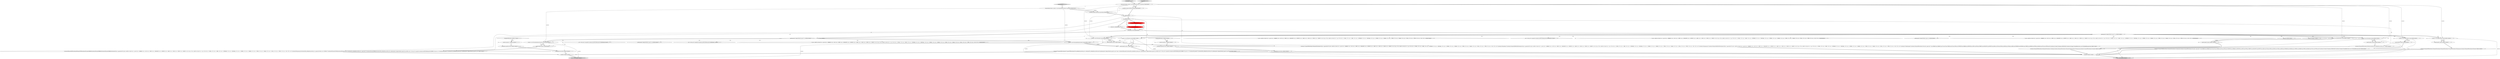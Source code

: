 digraph {
8 [style = filled, label = "RecognitionException re@@@192@@@['1', '1', '0']", fillcolor = white, shape = diamond image = "AAA0AAABBB1BBB"];
39 [style = filled, label = "rstatement['0', '1', '0']", fillcolor = lightgray, shape = diamond image = "AAA0AAABBB2BBB"];
51 [style = filled, label = "enterOuterAlt(_localctx,2)@@@69@@@['0', '0', '1']", fillcolor = white, shape = ellipse image = "AAA0AAABBB3BBB"];
9 [style = filled, label = "enterOuterAlt(_localctx,5)@@@144@@@['1', '1', '0']", fillcolor = white, shape = ellipse image = "AAA0AAABBB1BBB"];
30 [style = filled, label = "_localctx.exception = re@@@193@@@['1', '1', '0']", fillcolor = white, shape = ellipse image = "AAA0AAABBB1BBB"];
50 [style = filled, label = "_alt != 2 && _alt != org.antlr.v4.runtime.atn.ATN.INVALID_ALT_NUMBER@@@40@@@['0', '0', '1']", fillcolor = white, shape = diamond image = "AAA0AAABBB3BBB"];
57 [style = filled, label = "getInterpreter().adaptivePredict(_input,33,_ctx)@@@43@@@['0', '0', '1']", fillcolor = white, shape = diamond image = "AAA0AAABBB3BBB"];
13 [style = filled, label = "(((_la) & ~0x3f) == 0 && ((1L << _la) & ((1L << LBRACE) | (1L << LP) | (1L << NEW) | (1L << BOOLNOT) | (1L << BWNOT) | (1L << ADD) | (1L << SUB) | (1L << INCR) | (1L << DECR))) != 0) || ((((_la - 72)) & ~0x3f) == 0 && ((1L << (_la - 72)) & ((1L << (OCTAL - 72)) | (1L << (HEX - 72)) | (1L << (INTEGER - 72)) | (1L << (DECIMAL - 72)) | (1L << (STRING - 72)) | (1L << (REGEX - 72)) | (1L << (TRUE - 72)) | (1L << (FALSE - 72)) | (1L << (NULL - 72)) | (1L << (TYPE - 72)) | (1L << (ID - 72)))) != 0)@@@78@@@['1', '1', '0']", fillcolor = white, shape = diamond image = "AAA0AAABBB1BBB"];
31 [style = filled, label = "_errHandler.reportError(this,re)@@@194@@@['1', '1', '0']", fillcolor = white, shape = ellipse image = "AAA0AAABBB1BBB"];
33 [style = filled, label = "_alt != 2 && _alt != org.antlr.v4.runtime.atn.ATN.INVALID_ALT_NUMBER@@@187@@@['1', '1', '0']", fillcolor = white, shape = diamond image = "AAA0AAABBB1BBB"];
10 [style = filled, label = "getInterpreter().adaptivePredict(_input,12,_ctx)@@@10@@@['1', '1', '0']", fillcolor = white, shape = diamond image = "AAA0AAABBB1BBB"];
53 [style = filled, label = "_errHandler.reportError(this,re)@@@129@@@['0', '0', '1']", fillcolor = white, shape = ellipse image = "AAA0AAABBB3BBB"];
6 [style = filled, label = "enterOuterAlt(_localctx,1)@@@12@@@['1', '1', '1']", fillcolor = white, shape = ellipse image = "AAA0AAABBB1BBB"];
44 [style = filled, label = "RecognitionException re@@@127@@@['0', '0', '1']", fillcolor = white, shape = diamond image = "AAA0AAABBB3BBB"];
54 [style = filled, label = "_alt != 2 && _alt != org.antlr.v4.runtime.atn.ATN.INVALID_ALT_NUMBER@@@110@@@['0', '0', '1']", fillcolor = white, shape = diamond image = "AAA0AAABBB3BBB"];
34 [style = filled, label = "{setState(162)match(TRY)setState(163)block()setState(165)_errHandler.sync(this)_alt = 1}@@@164@@@['1', '1', '0']", fillcolor = white, shape = ellipse image = "AAA0AAABBB1BBB"];
15 [style = filled, label = "rstatement['1', '0', '0']", fillcolor = lightgray, shape = diamond image = "AAA0AAABBB1BBB"];
21 [style = filled, label = "_localctx = new EachContext(_localctx)@@@122@@@['1', '1', '0']", fillcolor = white, shape = ellipse image = "AAA0AAABBB1BBB"];
46 [style = filled, label = "getInterpreter().adaptivePredict(_input,37,_ctx)@@@10@@@['0', '0', '1']", fillcolor = white, shape = diamond image = "AAA0AAABBB3BBB"];
45 [style = filled, label = "{exitRule()}@@@132@@@['0', '0', '1']", fillcolor = white, shape = ellipse image = "AAA0AAABBB3BBB"];
26 [style = filled, label = "(((_la) & ~0x3f) == 0 && ((1L << _la) & ((1L << LBRACE) | (1L << LP) | (1L << NEW) | (1L << BOOLNOT) | (1L << BWNOT) | (1L << ADD) | (1L << SUB) | (1L << INCR) | (1L << DECR))) != 0) || ((((_la - 72)) & ~0x3f) == 0 && ((1L << (_la - 72)) & ((1L << (OCTAL - 72)) | (1L << (HEX - 72)) | (1L << (INTEGER - 72)) | (1L << (DECIMAL - 72)) | (1L << (STRING - 72)) | (1L << (REGEX - 72)) | (1L << (TRUE - 72)) | (1L << (FALSE - 72)) | (1L << (NULL - 72)) | (1L << (TYPE - 72)) | (1L << (ID - 72)))) != 0)@@@88@@@['1', '1', '0']", fillcolor = white, shape = diamond image = "AAA0AAABBB1BBB"];
14 [style = filled, label = "getInterpreter().adaptivePredict(_input,5,_ctx)@@@26@@@['1', '1', '0']", fillcolor = white, shape = diamond image = "AAA0AAABBB1BBB"];
42 [style = filled, label = "(((_la) & ~0x3f) == 0 && ((1L << _la) & ((1L << LBRACE) | (1L << LP) | (1L << NEW) | (1L << BOOLNOT) | (1L << BWNOT) | (1L << ADD) | (1L << SUB) | (1L << INCR) | (1L << DECR))) != 0) || ((((_la - 72)) & ~0x3f) == 0 && ((1L << (_la - 72)) & ((1L << (OCTAL - 72)) | (1L << (HEX - 72)) | (1L << (INTEGER - 72)) | (1L << (DECIMAL - 72)) | (1L << (STRING - 72)) | (1L << (REGEX - 72)) | (1L << (TRUE - 72)) | (1L << (FALSE - 72)) | (1L << (NULL - 72)) | (1L << (TYPE - 72)) | (1L << (ID - 72)))) != 0)@@@83@@@['0', '0', '1']", fillcolor = white, shape = diamond image = "AAA0AAABBB3BBB"];
19 [style = filled, label = "return _localctx@@@200@@@['1', '1', '0']", fillcolor = lightgray, shape = ellipse image = "AAA0AAABBB1BBB"];
23 [style = filled, label = "_localctx = new ForContext(_localctx)@@@69@@@['1', '1', '0']", fillcolor = white, shape = ellipse image = "AAA0AAABBB1BBB"];
52 [style = filled, label = "_localctx = new NewinitializedarrayContext(_localctx)@@@68@@@['0', '0', '1']", fillcolor = white, shape = ellipse image = "AAA0AAABBB3BBB"];
32 [style = filled, label = "_localctx = new TryContext(_localctx)@@@162@@@['1', '1', '0']", fillcolor = white, shape = ellipse image = "AAA0AAABBB1BBB"];
37 [style = filled, label = "int _alt@@@7@@@['1', '1', '1']", fillcolor = white, shape = ellipse image = "AAA0AAABBB1BBB"];
20 [style = filled, label = "_errHandler.recover(this,re)@@@195@@@['1', '1', '0']", fillcolor = white, shape = ellipse image = "AAA0AAABBB1BBB"];
22 [style = filled, label = "(((_la) & ~0x3f) == 0 && ((1L << _la) & ((1L << LBRACE) | (1L << LP) | (1L << NEW) | (1L << BOOLNOT) | (1L << BWNOT) | (1L << ADD) | (1L << SUB) | (1L << INCR) | (1L << DECR))) != 0) || ((((_la - 72)) & ~0x3f) == 0 && ((1L << (_la - 72)) & ((1L << (OCTAL - 72)) | (1L << (HEX - 72)) | (1L << (INTEGER - 72)) | (1L << (DECIMAL - 72)) | (1L << (STRING - 72)) | (1L << (REGEX - 72)) | (1L << (TRUE - 72)) | (1L << (FALSE - 72)) | (1L << (NULL - 72)) | (1L << (TYPE - 72)) | (1L << (ID - 72)))) != 0)@@@98@@@['1', '1', '0']", fillcolor = white, shape = diamond image = "AAA0AAABBB1BBB"];
43 [style = filled, label = "_errHandler.recover(this,re)@@@130@@@['0', '0', '1']", fillcolor = white, shape = ellipse image = "AAA0AAABBB3BBB"];
1 [style = filled, label = "_localctx = new IfContext(_localctx)@@@11@@@['1', '1', '0']", fillcolor = white, shape = ellipse image = "AAA0AAABBB1BBB"];
27 [style = filled, label = "enterOuterAlt(_localctx,2)@@@43@@@['1', '1', '0']", fillcolor = white, shape = ellipse image = "AAA0AAABBB1BBB"];
35 [style = filled, label = "enterOuterAlt(_localctx,4)@@@123@@@['1', '1', '0']", fillcolor = white, shape = ellipse image = "AAA0AAABBB1BBB"];
5 [style = filled, label = "{setState(370)match(NEW)setState(371)match(TYPE)setState(376)_errHandler.sync(this)_alt = 1setState(387)_errHandler.sync(this)switch (getInterpreter().adaptivePredict(_input,33,_ctx)) {case 1:{setState(380)postdot()setState(384)_errHandler.sync(this)_alt = getInterpreter().adaptivePredict(_input,32,_ctx)while (_alt != 2 && _alt != org.antlr.v4.runtime.atn.ATN.INVALID_ALT_NUMBER) {if (_alt == 1) {{{setState(381)postfix()}}}setState(386)_errHandler.sync(this)_alt = getInterpreter().adaptivePredict(_input,32,_ctx)}}break}@@@13@@@['1', '1', '1']", fillcolor = white, shape = ellipse image = "AAA0AAABBB1BBB"];
58 [style = filled, label = "arrayinitializer['0', '0', '1']", fillcolor = lightgray, shape = diamond image = "AAA0AAABBB3BBB"];
2 [style = filled, label = "enterOuterAlt(_localctx,6)@@@163@@@['1', '1', '0']", fillcolor = white, shape = ellipse image = "AAA0AAABBB1BBB"];
3 [style = filled, label = "enterRule(_localctx,8,RULE_rstatement)@@@4@@@['1', '1', '0']", fillcolor = white, shape = ellipse image = "AAA0AAABBB1BBB"];
47 [style = filled, label = "_localctx.exception = re@@@128@@@['0', '0', '1']", fillcolor = white, shape = ellipse image = "AAA0AAABBB3BBB"];
36 [style = filled, label = "RstatementContext _localctx = new RstatementContext(_ctx,getState())@@@3@@@['1', '1', '0']", fillcolor = white, shape = ellipse image = "AAA0AAABBB1BBB"];
24 [style = filled, label = "_errHandler.sync(this)@@@9@@@['1', '1', '1']", fillcolor = white, shape = ellipse image = "AAA0AAABBB1BBB"];
40 [style = filled, label = "setState(169)@@@8@@@['0', '1', '0']", fillcolor = red, shape = ellipse image = "AAA1AAABBB2BBB"];
28 [style = filled, label = "_localctx = new WhileContext(_localctx)@@@42@@@['1', '1', '0']", fillcolor = white, shape = ellipse image = "AAA0AAABBB1BBB"];
12 [style = filled, label = "enterOuterAlt(_localctx,3)@@@70@@@['1', '1', '0']", fillcolor = white, shape = ellipse image = "AAA0AAABBB1BBB"];
4 [style = filled, label = "{setState(127)match(FOR)setState(128)match(LP)setState(130)_la = _input.LA(1)if ((((_la) & ~0x3f) == 0 && ((1L << _la) & ((1L << LBRACE) | (1L << LP) | (1L << NEW) | (1L << BOOLNOT) | (1L << BWNOT) | (1L << ADD) | (1L << SUB) | (1L << INCR) | (1L << DECR))) != 0) || ((((_la - 72)) & ~0x3f) == 0 && ((1L << (_la - 72)) & ((1L << (OCTAL - 72)) | (1L << (HEX - 72)) | (1L << (INTEGER - 72)) | (1L << (DECIMAL - 72)) | (1L << (STRING - 72)) | (1L << (REGEX - 72)) | (1L << (TRUE - 72)) | (1L << (FALSE - 72)) | (1L << (NULL - 72)) | (1L << (TYPE - 72)) | (1L << (ID - 72)))) != 0)) {{setState(129)initializer()}}setState(132)match(SEMICOLON)setState(134)_la = _input.LA(1)if ((((_la) & ~0x3f) == 0 && ((1L << _la) & ((1L << LBRACE) | (1L << LP) | (1L << NEW) | (1L << BOOLNOT) | (1L << BWNOT) | (1L << ADD) | (1L << SUB) | (1L << INCR) | (1L << DECR))) != 0) || ((((_la - 72)) & ~0x3f) == 0 && ((1L << (_la - 72)) & ((1L << (OCTAL - 72)) | (1L << (HEX - 72)) | (1L << (INTEGER - 72)) | (1L << (DECIMAL - 72)) | (1L << (STRING - 72)) | (1L << (REGEX - 72)) | (1L << (TRUE - 72)) | (1L << (FALSE - 72)) | (1L << (NULL - 72)) | (1L << (TYPE - 72)) | (1L << (ID - 72)))) != 0)) {{setState(133)expression()}}setState(136)match(SEMICOLON)setState(138)_la = _input.LA(1)if ((((_la) & ~0x3f) == 0 && ((1L << _la) & ((1L << LBRACE) | (1L << LP) | (1L << NEW) | (1L << BOOLNOT) | (1L << BWNOT) | (1L << ADD) | (1L << SUB) | (1L << INCR) | (1L << DECR))) != 0) || ((((_la - 72)) & ~0x3f) == 0 && ((1L << (_la - 72)) & ((1L << (OCTAL - 72)) | (1L << (HEX - 72)) | (1L << (INTEGER - 72)) | (1L << (DECIMAL - 72)) | (1L << (STRING - 72)) | (1L << (REGEX - 72)) | (1L << (TRUE - 72)) | (1L << (FALSE - 72)) | (1L << (NULL - 72)) | (1L << (TYPE - 72)) | (1L << (ID - 72)))) != 0)) {{setState(137)afterthought()}}setState(140)match(RP)setState(143)switch (_input.LA(1)) {case LBRACK:case LBRACE:case LP:case IF:case WHILE:case DO:case FOR:case CONTINUE:case BREAK:case RETURN:case NEW:case TRY:case THROW:case BOOLNOT:case BWNOT:case ADD:case SUB:case INCR:case DECR:case OCTAL:case HEX:case INTEGER:case DECIMAL:case STRING:case REGEX:case TRUE:case FALSE:case NULL:case TYPE:case ID:{setState(141)trailer()}breakcase SEMICOLON:{setState(142)empty()}breakdefault:throw new NoViableAltException(this)}@@@71@@@['1', '1', '0']", fillcolor = white, shape = ellipse image = "AAA0AAABBB1BBB"];
11 [style = filled, label = "_input.LA(1)@@@54@@@['1', '1', '0']", fillcolor = white, shape = diamond image = "AAA0AAABBB1BBB"];
56 [style = filled, label = "_localctx = new NewstandardarrayContext(_localctx)@@@11@@@['0', '0', '1']", fillcolor = white, shape = ellipse image = "AAA0AAABBB3BBB"];
17 [style = filled, label = "{setState(145)match(FOR)setState(146)match(LP)setState(147)decltype()setState(148)match(ID)setState(149)match(COLON)setState(150)expression()setState(151)match(RP)setState(152)trailer()}@@@124@@@['1', '1', '0']", fillcolor = white, shape = ellipse image = "AAA0AAABBB1BBB"];
18 [style = filled, label = "{exitRule()}@@@197@@@['1', '1', '0']", fillcolor = white, shape = ellipse image = "AAA0AAABBB1BBB"];
49 [style = filled, label = "setState(411)@@@8@@@['0', '0', '1']", fillcolor = white, shape = ellipse image = "AAA0AAABBB3BBB"];
0 [style = filled, label = "int _la@@@5@@@['1', '1', '1']", fillcolor = white, shape = ellipse image = "AAA0AAABBB1BBB"];
16 [style = filled, label = "_input.LA(1)@@@107@@@['1', '1', '0']", fillcolor = white, shape = diamond image = "AAA0AAABBB1BBB"];
48 [style = filled, label = "return _localctx@@@135@@@['0', '0', '1']", fillcolor = lightgray, shape = ellipse image = "AAA0AAABBB3BBB"];
29 [style = filled, label = "{setState(119)match(WHILE)setState(120)match(LP)setState(121)expression()setState(122)match(RP)setState(125)switch (_input.LA(1)) {case LBRACK:case LBRACE:case LP:case IF:case WHILE:case DO:case FOR:case CONTINUE:case BREAK:case RETURN:case NEW:case TRY:case THROW:case BOOLNOT:case BWNOT:case ADD:case SUB:case INCR:case DECR:case OCTAL:case HEX:case INTEGER:case DECIMAL:case STRING:case REGEX:case TRUE:case FALSE:case NULL:case TYPE:case ID:{setState(123)trailer()}breakcase SEMICOLON:{setState(124)empty()}breakdefault:throw new NoViableAltException(this)}@@@44@@@['1', '1', '0']", fillcolor = white, shape = ellipse image = "AAA0AAABBB1BBB"];
38 [style = filled, label = "_localctx = new IneachContext(_localctx)@@@143@@@['1', '1', '0']", fillcolor = white, shape = ellipse image = "AAA0AAABBB1BBB"];
41 [style = filled, label = "ArrayinitializerContext _localctx = new ArrayinitializerContext(_ctx,getState())@@@3@@@['0', '0', '1']", fillcolor = white, shape = ellipse image = "AAA0AAABBB3BBB"];
55 [style = filled, label = "enterRule(_localctx,48,RULE_arrayinitializer)@@@4@@@['0', '0', '1']", fillcolor = white, shape = ellipse image = "AAA0AAABBB3BBB"];
7 [style = filled, label = "{setState(154)match(FOR)setState(155)match(LP)setState(156)match(ID)setState(157)match(IN)setState(158)expression()setState(159)match(RP)setState(160)trailer()}@@@145@@@['1', '1', '0']", fillcolor = white, shape = ellipse image = "AAA0AAABBB1BBB"];
59 [style = filled, label = "{setState(389)match(NEW)setState(390)match(TYPE)setState(391)match(LBRACE)setState(392)match(RBRACE)setState(393)match(LBRACK)setState(402)_la = _input.LA(1)if ((((_la) & ~0x3f) == 0 && ((1L << _la) & ((1L << LBRACE) | (1L << LP) | (1L << NEW) | (1L << BOOLNOT) | (1L << BWNOT) | (1L << ADD) | (1L << SUB) | (1L << INCR) | (1L << DECR))) != 0) || ((((_la - 72)) & ~0x3f) == 0 && ((1L << (_la - 72)) & ((1L << (OCTAL - 72)) | (1L << (HEX - 72)) | (1L << (INTEGER - 72)) | (1L << (DECIMAL - 72)) | (1L << (STRING - 72)) | (1L << (REGEX - 72)) | (1L << (TRUE - 72)) | (1L << (FALSE - 72)) | (1L << (NULL - 72)) | (1L << (TYPE - 72)) | (1L << (ID - 72)))) != 0)) {{setState(394)expression(0)setState(399)_errHandler.sync(this)_la = _input.LA(1)while (_la == COMMA) {{{setState(395)match(COMMA)setState(396)expression(0)}}setState(401)_errHandler.sync(this)_la = _input.LA(1)}}}setState(404)match(RBRACK)setState(408)_errHandler.sync(this)_alt = getInterpreter().adaptivePredict(_input,36,_ctx)while (_alt != 2 && _alt != org.antlr.v4.runtime.atn.ATN.INVALID_ALT_NUMBER) {if (_alt == 1) {{{setState(405)postfix()}}}setState(410)_errHandler.sync(this)_alt = getInterpreter().adaptivePredict(_input,36,_ctx)}}@@@70@@@['0', '0', '1']", fillcolor = white, shape = ellipse image = "AAA0AAABBB3BBB"];
25 [style = filled, label = "setState(167)@@@8@@@['1', '0', '0']", fillcolor = red, shape = ellipse image = "AAA1AAABBB1BBB"];
8->30 [style = bold, label=""];
8->30 [style = dotted, label="true"];
37->49 [style = bold, label=""];
10->38 [style = dotted, label="true"];
34->18 [style = bold, label=""];
21->19 [style = solid, label="_localctx"];
10->32 [style = bold, label=""];
38->19 [style = solid, label="_localctx"];
5->45 [style = bold, label=""];
9->7 [style = bold, label=""];
45->48 [style = bold, label=""];
10->32 [style = dotted, label="true"];
29->18 [style = bold, label=""];
0->4 [style = solid, label="_la"];
49->24 [style = bold, label=""];
23->52 [style = dashed, label="0"];
44->47 [style = dotted, label="true"];
41->52 [style = solid, label="_localctx"];
40->24 [style = bold, label=""];
23->12 [style = bold, label=""];
8->20 [style = dotted, label="true"];
1->6 [style = solid, label="_localctx"];
10->1 [style = dotted, label="true"];
21->35 [style = bold, label=""];
31->20 [style = bold, label=""];
44->47 [style = bold, label=""];
10->16 [style = dotted, label="true"];
24->46 [style = bold, label=""];
8->31 [style = dotted, label="true"];
24->10 [style = bold, label=""];
36->41 [style = dashed, label="0"];
47->53 [style = bold, label=""];
10->6 [style = dotted, label="true"];
44->43 [style = dotted, label="true"];
2->34 [style = bold, label=""];
1->56 [style = dashed, label="0"];
18->19 [style = bold, label=""];
25->40 [style = dashed, label="0"];
52->48 [style = solid, label="_localctx"];
4->18 [style = bold, label=""];
10->21 [style = bold, label=""];
23->12 [style = solid, label="_localctx"];
3->0 [style = bold, label=""];
43->45 [style = bold, label=""];
3->55 [style = dashed, label="0"];
20->18 [style = bold, label=""];
25->24 [style = bold, label=""];
21->35 [style = solid, label="_localctx"];
10->23 [style = dotted, label="true"];
56->48 [style = solid, label="_localctx"];
46->54 [style = dotted, label="true"];
35->17 [style = bold, label=""];
28->27 [style = solid, label="_localctx"];
10->26 [style = dotted, label="true"];
36->38 [style = solid, label="_localctx"];
27->29 [style = bold, label=""];
52->51 [style = bold, label=""];
10->1 [style = bold, label=""];
53->43 [style = bold, label=""];
37->59 [style = solid, label="_alt"];
15->36 [style = bold, label=""];
52->51 [style = solid, label="_localctx"];
56->6 [style = bold, label=""];
46->56 [style = bold, label=""];
37->5 [style = solid, label="_alt"];
28->19 [style = solid, label="_localctx"];
10->28 [style = dotted, label="true"];
59->45 [style = bold, label=""];
44->53 [style = dotted, label="true"];
37->25 [style = bold, label=""];
36->3 [style = solid, label="_localctx"];
38->9 [style = bold, label=""];
41->55 [style = solid, label="_localctx"];
5->18 [style = bold, label=""];
25->49 [style = dashed, label="0"];
10->9 [style = dotted, label="true"];
1->19 [style = solid, label="_localctx"];
10->35 [style = dotted, label="true"];
10->46 [style = dashed, label="0"];
36->32 [style = solid, label="_localctx"];
6->5 [style = bold, label=""];
32->2 [style = solid, label="_localctx"];
1->6 [style = bold, label=""];
46->51 [style = dotted, label="true"];
10->13 [style = dotted, label="true"];
10->11 [style = dotted, label="true"];
10->2 [style = dotted, label="true"];
10->23 [style = bold, label=""];
30->31 [style = bold, label=""];
46->50 [style = dotted, label="true"];
7->18 [style = bold, label=""];
46->56 [style = dotted, label="true"];
56->6 [style = solid, label="_localctx"];
46->57 [style = dotted, label="true"];
0->59 [style = solid, label="_la"];
10->38 [style = bold, label=""];
36->28 [style = solid, label="_localctx"];
46->52 [style = dotted, label="true"];
32->19 [style = solid, label="_localctx"];
10->12 [style = dotted, label="true"];
10->28 [style = bold, label=""];
0->37 [style = bold, label=""];
12->51 [style = dashed, label="0"];
41->55 [style = bold, label=""];
36->23 [style = solid, label="_localctx"];
36->21 [style = solid, label="_localctx"];
23->19 [style = solid, label="_localctx"];
36->1 [style = solid, label="_localctx"];
55->0 [style = bold, label=""];
10->33 [style = dotted, label="true"];
38->9 [style = solid, label="_localctx"];
46->52 [style = bold, label=""];
32->2 [style = bold, label=""];
58->41 [style = bold, label=""];
51->59 [style = bold, label=""];
10->14 [style = dotted, label="true"];
37->34 [style = solid, label="_alt"];
41->56 [style = solid, label="_localctx"];
12->4 [style = bold, label=""];
17->18 [style = bold, label=""];
10->22 [style = dotted, label="true"];
46->42 [style = dotted, label="true"];
10->27 [style = dotted, label="true"];
28->27 [style = bold, label=""];
46->6 [style = dotted, label="true"];
10->21 [style = dotted, label="true"];
39->36 [style = bold, label=""];
37->40 [style = bold, label=""];
36->3 [style = bold, label=""];
}
